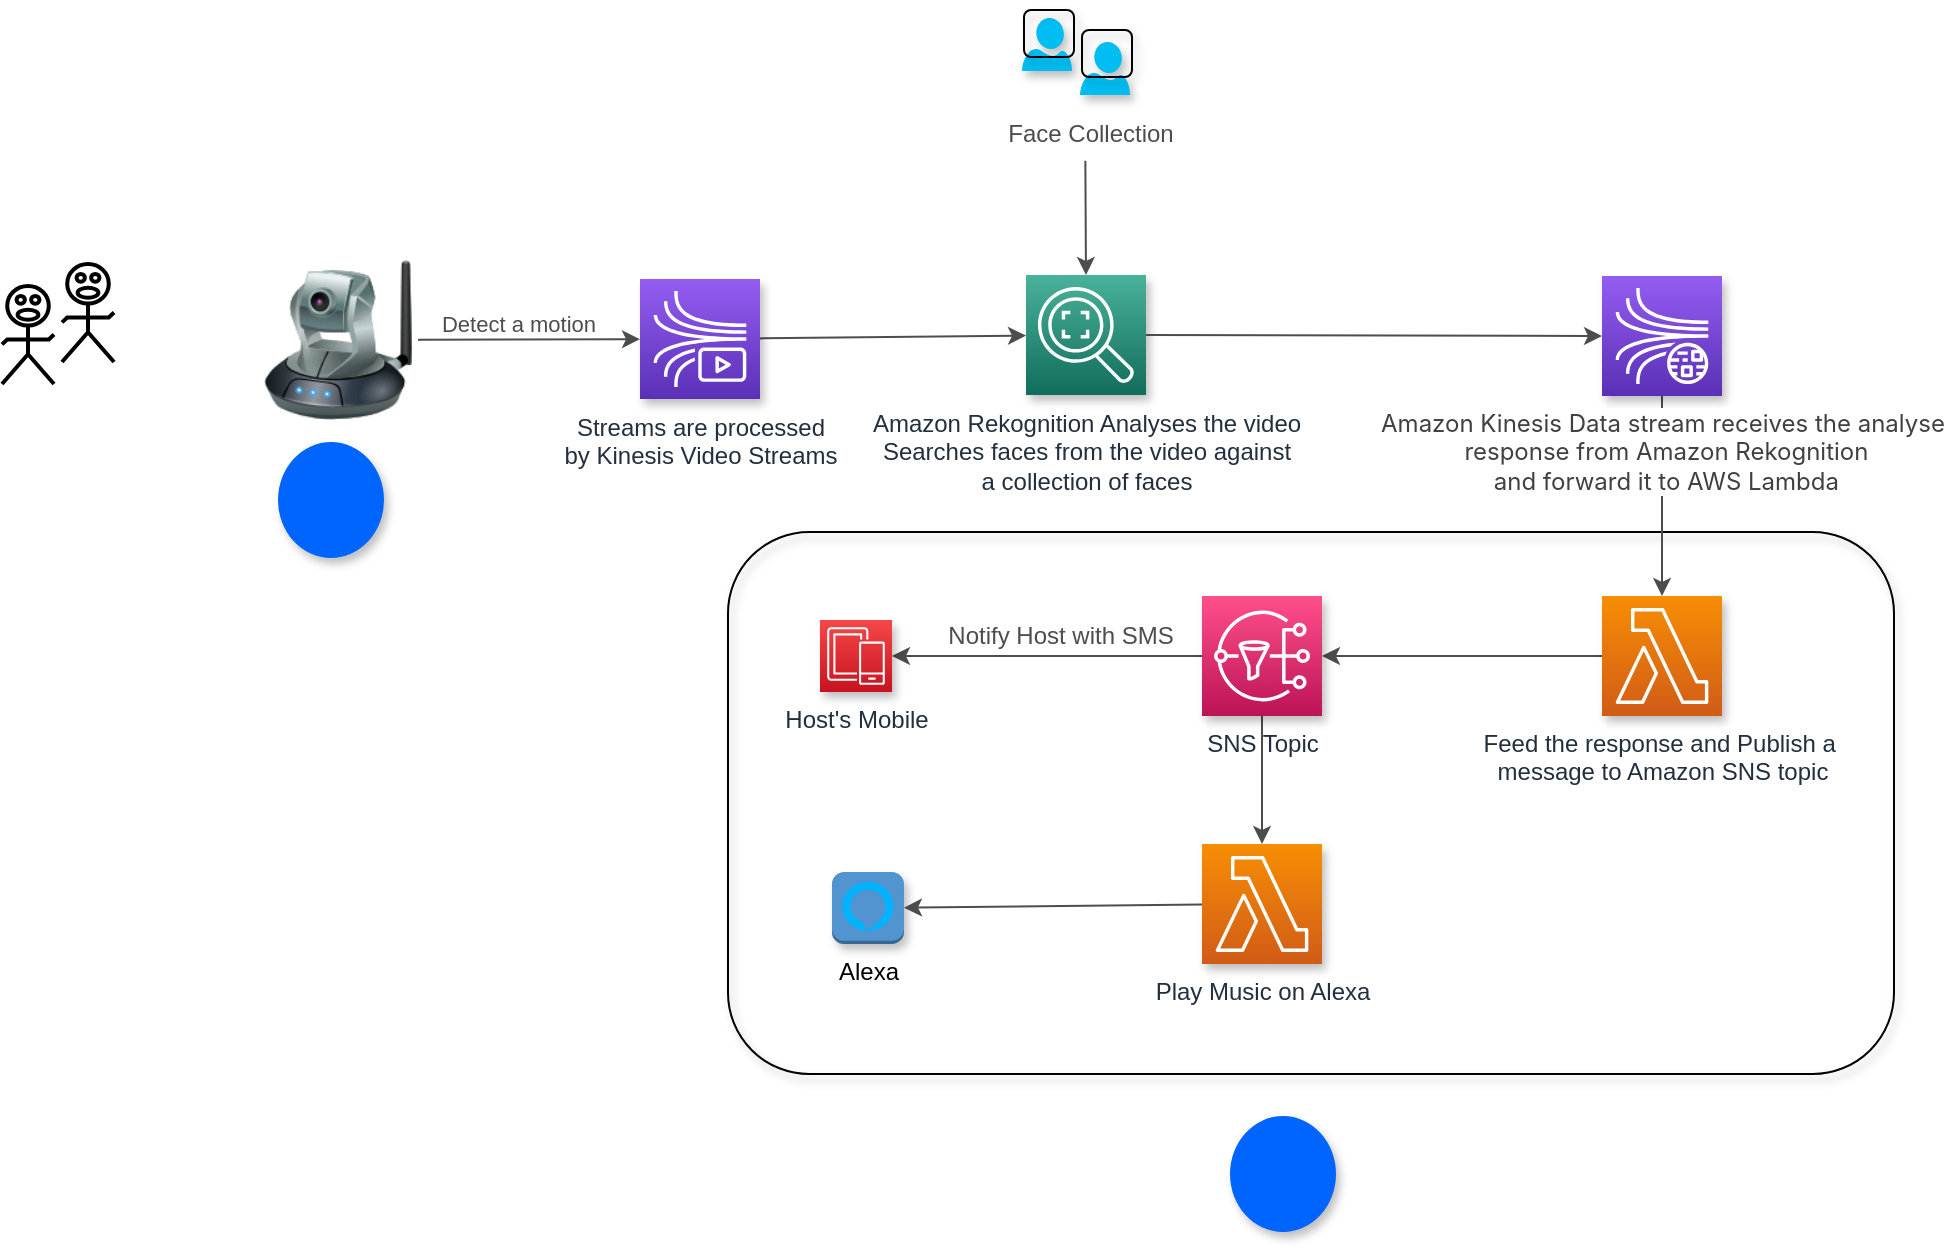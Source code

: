 <mxfile>
    <diagram id="85z3eVl9Vo_y6v-1HVug" name="Page-1">
        <mxGraphModel dx="1085" dy="948" grid="0" gridSize="10" guides="1" tooltips="1" connect="1" arrows="1" fold="1" page="0" pageScale="1" pageWidth="827" pageHeight="1169" background="#ffffff" math="0" shadow="0">
            <root>
                <mxCell id="0"/>
                <mxCell id="1" parent="0"/>
                <mxCell id="32" value="" style="whiteSpace=wrap;html=1;rounded=1;shadow=1;labelBackgroundColor=none;sketch=0;strokeColor=#000000;fontSize=12;fontColor=#000000;fillColor=none;" vertex="1" parent="1">
                    <mxGeometry x="395" y="251" width="583" height="271" as="geometry"/>
                </mxCell>
                <mxCell id="19" style="edgeStyle=none;html=1;strokeColor=#4D4D4D;" edge="1" parent="1" source="2" target="6">
                    <mxGeometry relative="1" as="geometry"/>
                </mxCell>
                <mxCell id="26" value="&lt;font color=&quot;#4d4d4d&quot;&gt;Detect a motion&lt;/font&gt;" style="edgeLabel;html=1;align=center;verticalAlign=middle;resizable=0;points=[];labelBackgroundColor=none;" vertex="1" connectable="0" parent="19">
                    <mxGeometry x="-0.321" y="-2" relative="1" as="geometry">
                        <mxPoint x="12" y="-10" as="offset"/>
                    </mxGeometry>
                </mxCell>
                <mxCell id="2" value="" style="image;html=1;image=img/lib/clip_art/networking/Ip_Camera_128x128.png;direction=east;flipV=0;flipH=0;" vertex="1" parent="1">
                    <mxGeometry x="160" y="115" width="80" height="80" as="geometry"/>
                </mxCell>
                <mxCell id="3" value="" style="verticalLabelPosition=bottom;html=1;verticalAlign=top;strokeWidth=2;shape=mxgraph.lean_mapping.verbal;pointerEvents=1;fillColor=none;strokeColor=#000000;" vertex="1" parent="1">
                    <mxGeometry x="62" y="117" width="26" height="49" as="geometry"/>
                </mxCell>
                <mxCell id="4" value="" style="verticalLabelPosition=bottom;html=1;verticalAlign=top;strokeWidth=2;shape=mxgraph.lean_mapping.verbal;pointerEvents=1;fillColor=none;strokeColor=#000000;" vertex="1" parent="1">
                    <mxGeometry x="32" y="128" width="26" height="49" as="geometry"/>
                </mxCell>
                <mxCell id="20" style="edgeStyle=none;html=1;strokeColor=#4D4D4D;" edge="1" parent="1" source="6" target="7">
                    <mxGeometry relative="1" as="geometry"/>
                </mxCell>
                <mxCell id="6" value="Streams are processed&lt;br&gt;by Kinesis Video Streams" style="points=[[0,0,0],[0.25,0,0],[0.5,0,0],[0.75,0,0],[1,0,0],[0,1,0],[0.25,1,0],[0.5,1,0],[0.75,1,0],[1,1,0],[0,0.25,0],[0,0.5,0],[0,0.75,0],[1,0.25,0],[1,0.5,0],[1,0.75,0]];outlineConnect=0;fontColor=#232F3E;gradientColor=#945DF2;gradientDirection=north;fillColor=#5A30B5;strokeColor=#ffffff;dashed=0;verticalLabelPosition=bottom;verticalAlign=top;align=center;html=1;fontSize=12;fontStyle=0;aspect=fixed;shape=mxgraph.aws4.resourceIcon;resIcon=mxgraph.aws4.kinesis_video_streams;shadow=1;" vertex="1" parent="1">
                    <mxGeometry x="351" y="124.5" width="60" height="60" as="geometry"/>
                </mxCell>
                <mxCell id="21" style="edgeStyle=none;html=1;strokeColor=#4D4D4D;exitX=0.477;exitY=1.013;exitDx=0;exitDy=0;exitPerimeter=0;entryX=0.5;entryY=0;entryDx=0;entryDy=0;entryPerimeter=0;" edge="1" parent="1" source="27" target="7">
                    <mxGeometry relative="1" as="geometry">
                        <mxPoint x="641.674" y="154.5" as="targetPoint"/>
                    </mxGeometry>
                </mxCell>
                <mxCell id="7" value="Amazon Rekognition Analyses the video&lt;br&gt;Searches faces from the video against&lt;br&gt;a collection of faces" style="sketch=0;points=[[0,0,0],[0.25,0,0],[0.5,0,0],[0.75,0,0],[1,0,0],[0,1,0],[0.25,1,0],[0.5,1,0],[0.75,1,0],[1,1,0],[0,0.25,0],[0,0.5,0],[0,0.75,0],[1,0.25,0],[1,0.5,0],[1,0.75,0]];outlineConnect=0;fontColor=#232F3E;gradientColor=#4AB29A;gradientDirection=north;fillColor=#116D5B;strokeColor=#ffffff;dashed=0;verticalLabelPosition=bottom;verticalAlign=top;align=center;html=1;fontSize=12;fontStyle=0;aspect=fixed;shape=mxgraph.aws4.resourceIcon;resIcon=mxgraph.aws4.rekognition_2;shadow=1;" vertex="1" parent="1">
                    <mxGeometry x="544" y="122.5" width="60" height="60" as="geometry"/>
                </mxCell>
                <mxCell id="9" value="" style="verticalLabelPosition=bottom;html=1;verticalAlign=top;align=center;strokeColor=none;fillColor=#00BEF2;shape=mxgraph.azure.user;shadow=1;sketch=0;" vertex="1" parent="1">
                    <mxGeometry x="542" y="-6" width="25" height="26.5" as="geometry"/>
                </mxCell>
                <mxCell id="11" value="" style="verticalLabelPosition=bottom;html=1;verticalAlign=top;align=center;strokeColor=none;fillColor=#00BEF2;shape=mxgraph.azure.user;shadow=1;sketch=0;" vertex="1" parent="1">
                    <mxGeometry x="571" y="6" width="25" height="26.5" as="geometry"/>
                </mxCell>
                <mxCell id="12" value="" style="whiteSpace=wrap;html=1;shadow=1;sketch=0;strokeColor=#000000;fillColor=none;rounded=1;" vertex="1" parent="1">
                    <mxGeometry x="543" y="-10" width="25" height="23.5" as="geometry"/>
                </mxCell>
                <mxCell id="13" value="" style="whiteSpace=wrap;html=1;shadow=1;sketch=0;strokeColor=#000000;fillColor=none;rounded=1;" vertex="1" parent="1">
                    <mxGeometry x="572" width="25" height="23.5" as="geometry"/>
                </mxCell>
                <mxCell id="23" style="edgeStyle=none;html=1;strokeColor=#4D4D4D;" edge="1" parent="1" source="14" target="15">
                    <mxGeometry relative="1" as="geometry"/>
                </mxCell>
                <mxCell id="14" value="&lt;span style=&quot;color: rgb(64, 64, 64); font-family: -apple-system, &amp;quot;system-ui&amp;quot;, &amp;quot;Segoe UI&amp;quot;, Roboto, Oxygen-Sans, Ubuntu, Cantarell, &amp;quot;Helvetica Neue&amp;quot;, sans-serif; text-align: start; background-color: rgb(255, 255, 255);&quot;&gt;&lt;font style=&quot;font-size: 12px;&quot;&gt;Amazon Kinesis Data stream receives the analyse&lt;br&gt;&amp;nbsp;response from Amazon Rekognition&lt;br&gt;&amp;nbsp;and forward it to AWS Lambda&lt;/font&gt;&lt;/span&gt;" style="sketch=0;points=[[0,0,0],[0.25,0,0],[0.5,0,0],[0.75,0,0],[1,0,0],[0,1,0],[0.25,1,0],[0.5,1,0],[0.75,1,0],[1,1,0],[0,0.25,0],[0,0.5,0],[0,0.75,0],[1,0.25,0],[1,0.5,0],[1,0.75,0]];outlineConnect=0;fontColor=#232F3E;gradientColor=#945DF2;gradientDirection=north;fillColor=#5A30B5;strokeColor=#ffffff;dashed=0;verticalLabelPosition=bottom;verticalAlign=top;align=center;html=1;fontSize=12;fontStyle=0;aspect=fixed;shape=mxgraph.aws4.resourceIcon;resIcon=mxgraph.aws4.kinesis_data_streams;rounded=1;shadow=1;" vertex="1" parent="1">
                    <mxGeometry x="832" y="123" width="60" height="60" as="geometry"/>
                </mxCell>
                <mxCell id="24" style="edgeStyle=none;html=1;entryX=1;entryY=0.5;entryDx=0;entryDy=0;entryPerimeter=0;strokeColor=#4D4D4D;" edge="1" parent="1" source="15" target="16">
                    <mxGeometry relative="1" as="geometry"/>
                </mxCell>
                <mxCell id="15" value="Feed the response and Publish a&amp;nbsp;&lt;br&gt;message to Amazon SNS topic" style="sketch=0;points=[[0,0,0],[0.25,0,0],[0.5,0,0],[0.75,0,0],[1,0,0],[0,1,0],[0.25,1,0],[0.5,1,0],[0.75,1,0],[1,1,0],[0,0.25,0],[0,0.5,0],[0,0.75,0],[1,0.25,0],[1,0.5,0],[1,0.75,0]];outlineConnect=0;fontColor=#232F3E;gradientColor=#F78E04;gradientDirection=north;fillColor=#D05C17;strokeColor=#ffffff;dashed=0;verticalLabelPosition=bottom;verticalAlign=top;align=center;html=1;fontSize=12;fontStyle=0;aspect=fixed;shape=mxgraph.aws4.resourceIcon;resIcon=mxgraph.aws4.lambda;rounded=1;shadow=1;" vertex="1" parent="1">
                    <mxGeometry x="832" y="283" width="60" height="60" as="geometry"/>
                </mxCell>
                <mxCell id="25" style="edgeStyle=none;html=1;strokeColor=#4D4D4D;entryX=1;entryY=0.5;entryDx=0;entryDy=0;entryPerimeter=0;" edge="1" parent="1" source="16" target="17">
                    <mxGeometry relative="1" as="geometry">
                        <mxPoint x="505.674" y="313" as="targetPoint"/>
                    </mxGeometry>
                </mxCell>
                <mxCell id="28" value="Notify Host with SMS" style="edgeLabel;html=1;align=center;verticalAlign=middle;resizable=0;points=[];fontSize=12;fontColor=#4D4D4D;labelBackgroundColor=none;" vertex="1" connectable="0" parent="25">
                    <mxGeometry x="0.203" y="-3" relative="1" as="geometry">
                        <mxPoint x="22" y="-7" as="offset"/>
                    </mxGeometry>
                </mxCell>
                <mxCell id="30" style="edgeStyle=none;html=1;entryX=0.5;entryY=0;entryDx=0;entryDy=0;entryPerimeter=0;strokeColor=#4D4D4D;fontSize=12;fontColor=#4D4D4D;" edge="1" parent="1" source="16" target="29">
                    <mxGeometry relative="1" as="geometry"/>
                </mxCell>
                <mxCell id="16" value="SNS Topic" style="sketch=0;points=[[0,0,0],[0.25,0,0],[0.5,0,0],[0.75,0,0],[1,0,0],[0,1,0],[0.25,1,0],[0.5,1,0],[0.75,1,0],[1,1,0],[0,0.25,0],[0,0.5,0],[0,0.75,0],[1,0.25,0],[1,0.5,0],[1,0.75,0]];outlineConnect=0;fontColor=#232F3E;gradientColor=#FF4F8B;gradientDirection=north;fillColor=#BC1356;strokeColor=#ffffff;dashed=0;verticalLabelPosition=bottom;verticalAlign=top;align=center;html=1;fontSize=12;fontStyle=0;aspect=fixed;shape=mxgraph.aws4.resourceIcon;resIcon=mxgraph.aws4.sns;rounded=1;shadow=1;" vertex="1" parent="1">
                    <mxGeometry x="632" y="283" width="60" height="60" as="geometry"/>
                </mxCell>
                <mxCell id="17" value="Host's Mobile" style="sketch=0;points=[[0,0,0],[0.25,0,0],[0.5,0,0],[0.75,0,0],[1,0,0],[0,1,0],[0.25,1,0],[0.5,1,0],[0.75,1,0],[1,1,0],[0,0.25,0],[0,0.5,0],[0,0.75,0],[1,0.25,0],[1,0.5,0],[1,0.75,0]];outlineConnect=0;fontColor=#232F3E;gradientColor=#F54749;gradientDirection=north;fillColor=#C7131F;strokeColor=#ffffff;dashed=0;verticalLabelPosition=bottom;verticalAlign=top;align=center;html=1;fontSize=12;fontStyle=0;aspect=fixed;shape=mxgraph.aws4.resourceIcon;resIcon=mxgraph.aws4.mobile;rounded=1;shadow=1;" vertex="1" parent="1">
                    <mxGeometry x="441" y="295" width="36" height="36" as="geometry"/>
                </mxCell>
                <mxCell id="18" value="&lt;font color=&quot;#000000&quot;&gt;Alexa&lt;/font&gt;" style="outlineConnect=0;dashed=0;verticalLabelPosition=bottom;verticalAlign=top;align=center;html=1;shape=mxgraph.aws3.alexa_voice_service;fillColor=#5294CF;gradientColor=none;rounded=1;shadow=1;sketch=0;strokeColor=#000000;" vertex="1" parent="1">
                    <mxGeometry x="447" y="421" width="36" height="36" as="geometry"/>
                </mxCell>
                <mxCell id="22" style="edgeStyle=none;html=1;strokeColor=#4D4D4D;entryX=0;entryY=0.5;entryDx=0;entryDy=0;entryPerimeter=0;exitX=1;exitY=0.5;exitDx=0;exitDy=0;exitPerimeter=0;" edge="1" parent="1" source="7" target="14">
                    <mxGeometry relative="1" as="geometry">
                        <mxPoint x="819.674" y="154.5" as="targetPoint"/>
                        <mxPoint x="726" y="154.5" as="sourcePoint"/>
                    </mxGeometry>
                </mxCell>
                <mxCell id="27" value="Face Collection" style="text;html=1;align=center;verticalAlign=middle;resizable=0;points=[];autosize=1;strokeColor=none;fillColor=none;fontColor=#4D4D4D;" vertex="1" parent="1">
                    <mxGeometry x="525.5" y="39" width="101" height="26" as="geometry"/>
                </mxCell>
                <mxCell id="31" style="edgeStyle=none;html=1;strokeColor=#4D4D4D;fontSize=12;fontColor=#4D4D4D;" edge="1" parent="1" source="29" target="18">
                    <mxGeometry relative="1" as="geometry"/>
                </mxCell>
                <mxCell id="29" value="Play Music on Alexa" style="sketch=0;points=[[0,0,0],[0.25,0,0],[0.5,0,0],[0.75,0,0],[1,0,0],[0,1,0],[0.25,1,0],[0.5,1,0],[0.75,1,0],[1,1,0],[0,0.25,0],[0,0.5,0],[0,0.75,0],[1,0.25,0],[1,0.5,0],[1,0.75,0]];outlineConnect=0;fontColor=#232F3E;gradientColor=#F78E04;gradientDirection=north;fillColor=#D05C17;strokeColor=#ffffff;dashed=0;verticalLabelPosition=bottom;verticalAlign=top;align=center;html=1;fontSize=12;fontStyle=0;aspect=fixed;shape=mxgraph.aws4.resourceIcon;resIcon=mxgraph.aws4.lambda;rounded=1;shadow=1;" vertex="1" parent="1">
                    <mxGeometry x="632" y="407" width="60" height="60" as="geometry"/>
                </mxCell>
                <mxCell id="34" value="" style="shape=ellipse;fillColor=#0065FF;strokeColor=none;html=1;sketch=0;rounded=1;shadow=1;labelBackgroundColor=none;fontSize=12;fontColor=#000000;" vertex="1" parent="1">
                    <mxGeometry x="170" y="206" width="53" height="58" as="geometry"/>
                </mxCell>
                <mxCell id="35" value="" style="shape=ellipse;fillColor=#0065FF;strokeColor=none;html=1;sketch=0;rounded=1;shadow=1;labelBackgroundColor=none;fontSize=12;fontColor=#000000;" vertex="1" parent="1">
                    <mxGeometry x="646" y="543" width="53" height="58" as="geometry"/>
                </mxCell>
            </root>
        </mxGraphModel>
    </diagram>
</mxfile>